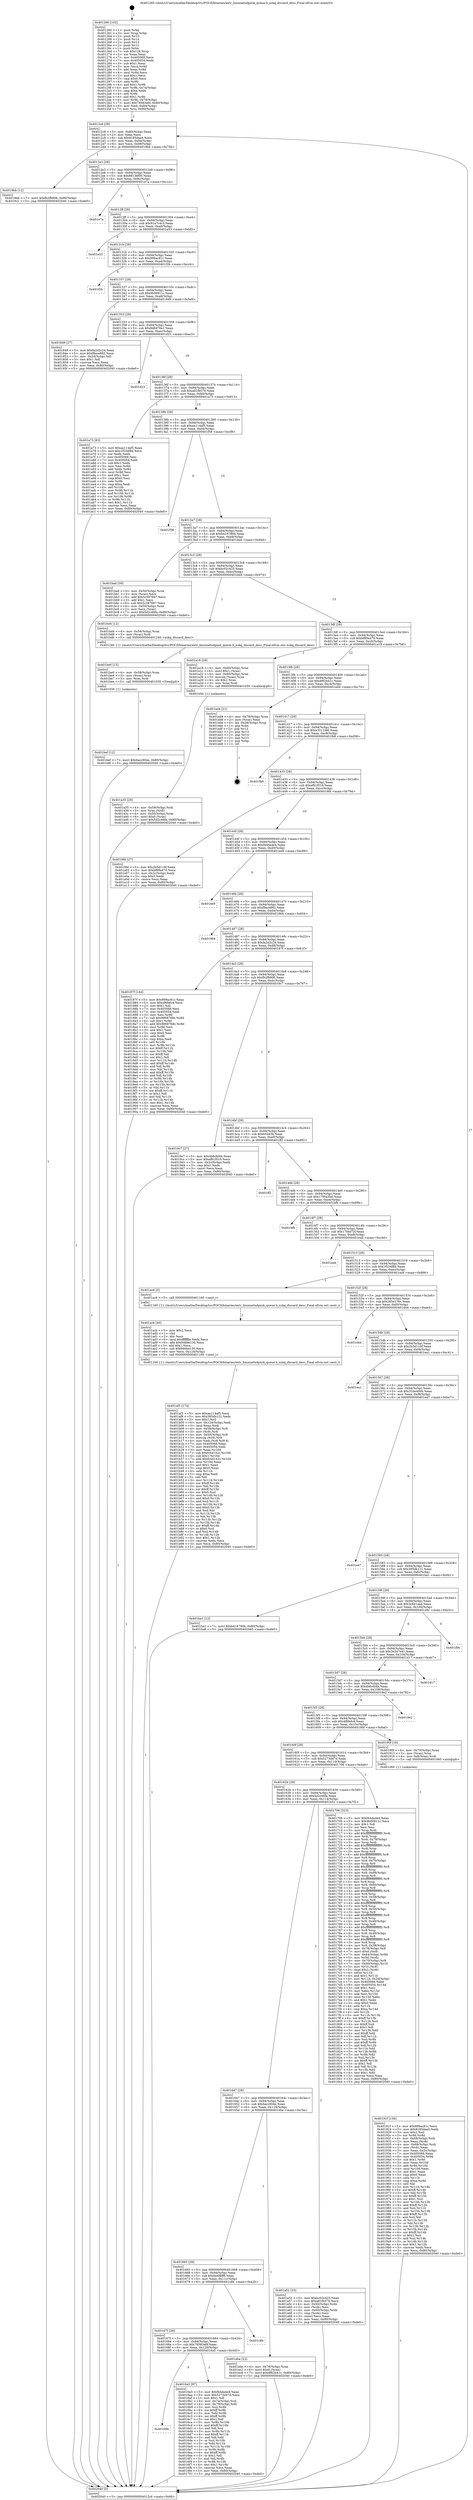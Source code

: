 digraph "0x401260" {
  label = "0x401260 (/mnt/c/Users/mathe/Desktop/tcc/POCII/binaries/extr_linuxnetxdpxsk_queue.h_xskq_discard_desc_Final-ollvm.out::main(0))"
  labelloc = "t"
  node[shape=record]

  Entry [label="",width=0.3,height=0.3,shape=circle,fillcolor=black,style=filled]
  "0x4012c6" [label="{
     0x4012c6 [29]\l
     | [instrs]\l
     &nbsp;&nbsp;0x4012c6 \<+3\>: mov -0x80(%rbp),%eax\l
     &nbsp;&nbsp;0x4012c9 \<+2\>: mov %eax,%ecx\l
     &nbsp;&nbsp;0x4012cb \<+6\>: sub $0x8185daa4,%ecx\l
     &nbsp;&nbsp;0x4012d1 \<+6\>: mov %eax,-0x94(%rbp)\l
     &nbsp;&nbsp;0x4012d7 \<+6\>: mov %ecx,-0x98(%rbp)\l
     &nbsp;&nbsp;0x4012dd \<+6\>: je 00000000004019bb \<main+0x75b\>\l
  }"]
  "0x4019bb" [label="{
     0x4019bb [12]\l
     | [instrs]\l
     &nbsp;&nbsp;0x4019bb \<+7\>: movl $0xfb2fb906,-0x80(%rbp)\l
     &nbsp;&nbsp;0x4019c2 \<+5\>: jmp 0000000000402040 \<main+0xde0\>\l
  }"]
  "0x4012e3" [label="{
     0x4012e3 [28]\l
     | [instrs]\l
     &nbsp;&nbsp;0x4012e3 \<+5\>: jmp 00000000004012e8 \<main+0x88\>\l
     &nbsp;&nbsp;0x4012e8 \<+6\>: mov -0x94(%rbp),%eax\l
     &nbsp;&nbsp;0x4012ee \<+5\>: sub $0x88136f00,%eax\l
     &nbsp;&nbsp;0x4012f3 \<+6\>: mov %eax,-0x9c(%rbp)\l
     &nbsp;&nbsp;0x4012f9 \<+6\>: je 0000000000401e7a \<main+0xc1a\>\l
  }"]
  Exit [label="",width=0.3,height=0.3,shape=circle,fillcolor=black,style=filled,peripheries=2]
  "0x401e7a" [label="{
     0x401e7a\l
  }", style=dashed]
  "0x4012ff" [label="{
     0x4012ff [28]\l
     | [instrs]\l
     &nbsp;&nbsp;0x4012ff \<+5\>: jmp 0000000000401304 \<main+0xa4\>\l
     &nbsp;&nbsp;0x401304 \<+6\>: mov -0x94(%rbp),%eax\l
     &nbsp;&nbsp;0x40130a \<+5\>: sub $0x91a7c4c3,%eax\l
     &nbsp;&nbsp;0x40130f \<+6\>: mov %eax,-0xa0(%rbp)\l
     &nbsp;&nbsp;0x401315 \<+6\>: je 0000000000401e53 \<main+0xbf3\>\l
  }"]
  "0x401bef" [label="{
     0x401bef [12]\l
     | [instrs]\l
     &nbsp;&nbsp;0x401bef \<+7\>: movl $0x6acc904e,-0x80(%rbp)\l
     &nbsp;&nbsp;0x401bf6 \<+5\>: jmp 0000000000402040 \<main+0xde0\>\l
  }"]
  "0x401e53" [label="{
     0x401e53\l
  }", style=dashed]
  "0x40131b" [label="{
     0x40131b [28]\l
     | [instrs]\l
     &nbsp;&nbsp;0x40131b \<+5\>: jmp 0000000000401320 \<main+0xc0\>\l
     &nbsp;&nbsp;0x401320 \<+6\>: mov -0x94(%rbp),%eax\l
     &nbsp;&nbsp;0x401326 \<+5\>: sub $0x999ac81c,%eax\l
     &nbsp;&nbsp;0x40132b \<+6\>: mov %eax,-0xa4(%rbp)\l
     &nbsp;&nbsp;0x401331 \<+6\>: je 0000000000401f2b \<main+0xccb\>\l
  }"]
  "0x401be0" [label="{
     0x401be0 [15]\l
     | [instrs]\l
     &nbsp;&nbsp;0x401be0 \<+4\>: mov -0x58(%rbp),%rax\l
     &nbsp;&nbsp;0x401be4 \<+3\>: mov (%rax),%rax\l
     &nbsp;&nbsp;0x401be7 \<+3\>: mov %rax,%rdi\l
     &nbsp;&nbsp;0x401bea \<+5\>: call 0000000000401030 \<free@plt\>\l
     | [calls]\l
     &nbsp;&nbsp;0x401030 \{1\} (unknown)\l
  }"]
  "0x401f2b" [label="{
     0x401f2b\l
  }", style=dashed]
  "0x401337" [label="{
     0x401337 [28]\l
     | [instrs]\l
     &nbsp;&nbsp;0x401337 \<+5\>: jmp 000000000040133c \<main+0xdc\>\l
     &nbsp;&nbsp;0x40133c \<+6\>: mov -0x94(%rbp),%eax\l
     &nbsp;&nbsp;0x401342 \<+5\>: sub $0x9b00911c,%eax\l
     &nbsp;&nbsp;0x401347 \<+6\>: mov %eax,-0xa8(%rbp)\l
     &nbsp;&nbsp;0x40134d \<+6\>: je 0000000000401849 \<main+0x5e9\>\l
  }"]
  "0x401af3" [label="{
     0x401af3 [174]\l
     | [instrs]\l
     &nbsp;&nbsp;0x401af3 \<+5\>: mov $0xaa114af5,%ecx\l
     &nbsp;&nbsp;0x401af8 \<+5\>: mov $0x385db121,%edx\l
     &nbsp;&nbsp;0x401afd \<+3\>: mov $0x1,%sil\l
     &nbsp;&nbsp;0x401b00 \<+6\>: mov -0x124(%rbp),%edi\l
     &nbsp;&nbsp;0x401b06 \<+3\>: imul %eax,%edi\l
     &nbsp;&nbsp;0x401b09 \<+4\>: mov -0x58(%rbp),%r8\l
     &nbsp;&nbsp;0x401b0d \<+3\>: mov (%r8),%r8\l
     &nbsp;&nbsp;0x401b10 \<+4\>: mov -0x50(%rbp),%r9\l
     &nbsp;&nbsp;0x401b14 \<+3\>: movslq (%r9),%r9\l
     &nbsp;&nbsp;0x401b17 \<+4\>: mov %edi,(%r8,%r9,4)\l
     &nbsp;&nbsp;0x401b1b \<+7\>: mov 0x405068,%eax\l
     &nbsp;&nbsp;0x401b22 \<+7\>: mov 0x405054,%edi\l
     &nbsp;&nbsp;0x401b29 \<+3\>: mov %eax,%r10d\l
     &nbsp;&nbsp;0x401b2c \<+7\>: sub $0xfc44142c,%r10d\l
     &nbsp;&nbsp;0x401b33 \<+4\>: sub $0x1,%r10d\l
     &nbsp;&nbsp;0x401b37 \<+7\>: add $0xfc44142c,%r10d\l
     &nbsp;&nbsp;0x401b3e \<+4\>: imul %r10d,%eax\l
     &nbsp;&nbsp;0x401b42 \<+3\>: and $0x1,%eax\l
     &nbsp;&nbsp;0x401b45 \<+3\>: cmp $0x0,%eax\l
     &nbsp;&nbsp;0x401b48 \<+4\>: sete %r11b\l
     &nbsp;&nbsp;0x401b4c \<+3\>: cmp $0xa,%edi\l
     &nbsp;&nbsp;0x401b4f \<+3\>: setl %bl\l
     &nbsp;&nbsp;0x401b52 \<+3\>: mov %r11b,%r14b\l
     &nbsp;&nbsp;0x401b55 \<+4\>: xor $0xff,%r14b\l
     &nbsp;&nbsp;0x401b59 \<+3\>: mov %bl,%r15b\l
     &nbsp;&nbsp;0x401b5c \<+4\>: xor $0xff,%r15b\l
     &nbsp;&nbsp;0x401b60 \<+4\>: xor $0x0,%sil\l
     &nbsp;&nbsp;0x401b64 \<+3\>: mov %r14b,%r12b\l
     &nbsp;&nbsp;0x401b67 \<+4\>: and $0x0,%r12b\l
     &nbsp;&nbsp;0x401b6b \<+3\>: and %sil,%r11b\l
     &nbsp;&nbsp;0x401b6e \<+3\>: mov %r15b,%r13b\l
     &nbsp;&nbsp;0x401b71 \<+4\>: and $0x0,%r13b\l
     &nbsp;&nbsp;0x401b75 \<+3\>: and %sil,%bl\l
     &nbsp;&nbsp;0x401b78 \<+3\>: or %r11b,%r12b\l
     &nbsp;&nbsp;0x401b7b \<+3\>: or %bl,%r13b\l
     &nbsp;&nbsp;0x401b7e \<+3\>: xor %r13b,%r12b\l
     &nbsp;&nbsp;0x401b81 \<+3\>: or %r15b,%r14b\l
     &nbsp;&nbsp;0x401b84 \<+4\>: xor $0xff,%r14b\l
     &nbsp;&nbsp;0x401b88 \<+4\>: or $0x0,%sil\l
     &nbsp;&nbsp;0x401b8c \<+3\>: and %sil,%r14b\l
     &nbsp;&nbsp;0x401b8f \<+3\>: or %r14b,%r12b\l
     &nbsp;&nbsp;0x401b92 \<+4\>: test $0x1,%r12b\l
     &nbsp;&nbsp;0x401b96 \<+3\>: cmovne %edx,%ecx\l
     &nbsp;&nbsp;0x401b99 \<+3\>: mov %ecx,-0x80(%rbp)\l
     &nbsp;&nbsp;0x401b9c \<+5\>: jmp 0000000000402040 \<main+0xde0\>\l
  }"]
  "0x401849" [label="{
     0x401849 [27]\l
     | [instrs]\l
     &nbsp;&nbsp;0x401849 \<+5\>: mov $0xfa2d2c24,%eax\l
     &nbsp;&nbsp;0x40184e \<+5\>: mov $0xf8ace882,%ecx\l
     &nbsp;&nbsp;0x401853 \<+3\>: mov -0x2d(%rbp),%dl\l
     &nbsp;&nbsp;0x401856 \<+3\>: test $0x1,%dl\l
     &nbsp;&nbsp;0x401859 \<+3\>: cmovne %ecx,%eax\l
     &nbsp;&nbsp;0x40185c \<+3\>: mov %eax,-0x80(%rbp)\l
     &nbsp;&nbsp;0x40185f \<+5\>: jmp 0000000000402040 \<main+0xde0\>\l
  }"]
  "0x401353" [label="{
     0x401353 [28]\l
     | [instrs]\l
     &nbsp;&nbsp;0x401353 \<+5\>: jmp 0000000000401358 \<main+0xf8\>\l
     &nbsp;&nbsp;0x401358 \<+6\>: mov -0x94(%rbp),%eax\l
     &nbsp;&nbsp;0x40135e \<+5\>: sub $0x9d6d76e1,%eax\l
     &nbsp;&nbsp;0x401363 \<+6\>: mov %eax,-0xac(%rbp)\l
     &nbsp;&nbsp;0x401369 \<+6\>: je 0000000000401d23 \<main+0xac3\>\l
  }"]
  "0x401acb" [label="{
     0x401acb [40]\l
     | [instrs]\l
     &nbsp;&nbsp;0x401acb \<+5\>: mov $0x2,%ecx\l
     &nbsp;&nbsp;0x401ad0 \<+1\>: cltd\l
     &nbsp;&nbsp;0x401ad1 \<+2\>: idiv %ecx\l
     &nbsp;&nbsp;0x401ad3 \<+6\>: imul $0xfffffffe,%edx,%ecx\l
     &nbsp;&nbsp;0x401ad9 \<+6\>: add $0x946be130,%ecx\l
     &nbsp;&nbsp;0x401adf \<+3\>: add $0x1,%ecx\l
     &nbsp;&nbsp;0x401ae2 \<+6\>: sub $0x946be130,%ecx\l
     &nbsp;&nbsp;0x401ae8 \<+6\>: mov %ecx,-0x124(%rbp)\l
     &nbsp;&nbsp;0x401aee \<+5\>: call 0000000000401160 \<next_i\>\l
     | [calls]\l
     &nbsp;&nbsp;0x401160 \{1\} (/mnt/c/Users/mathe/Desktop/tcc/POCII/binaries/extr_linuxnetxdpxsk_queue.h_xskq_discard_desc_Final-ollvm.out::next_i)\l
  }"]
  "0x401d23" [label="{
     0x401d23\l
  }", style=dashed]
  "0x40136f" [label="{
     0x40136f [28]\l
     | [instrs]\l
     &nbsp;&nbsp;0x40136f \<+5\>: jmp 0000000000401374 \<main+0x114\>\l
     &nbsp;&nbsp;0x401374 \<+6\>: mov -0x94(%rbp),%eax\l
     &nbsp;&nbsp;0x40137a \<+5\>: sub $0xa81fb579,%eax\l
     &nbsp;&nbsp;0x40137f \<+6\>: mov %eax,-0xb0(%rbp)\l
     &nbsp;&nbsp;0x401385 \<+6\>: je 0000000000401a73 \<main+0x813\>\l
  }"]
  "0x401a35" [label="{
     0x401a35 [29]\l
     | [instrs]\l
     &nbsp;&nbsp;0x401a35 \<+4\>: mov -0x58(%rbp),%rdi\l
     &nbsp;&nbsp;0x401a39 \<+3\>: mov %rax,(%rdi)\l
     &nbsp;&nbsp;0x401a3c \<+4\>: mov -0x50(%rbp),%rax\l
     &nbsp;&nbsp;0x401a40 \<+6\>: movl $0x0,(%rax)\l
     &nbsp;&nbsp;0x401a46 \<+7\>: movl $0x5d2c46fa,-0x80(%rbp)\l
     &nbsp;&nbsp;0x401a4d \<+5\>: jmp 0000000000402040 \<main+0xde0\>\l
  }"]
  "0x401a73" [label="{
     0x401a73 [83]\l
     | [instrs]\l
     &nbsp;&nbsp;0x401a73 \<+5\>: mov $0xaa114af5,%eax\l
     &nbsp;&nbsp;0x401a78 \<+5\>: mov $0x1f534f8d,%ecx\l
     &nbsp;&nbsp;0x401a7d \<+2\>: xor %edx,%edx\l
     &nbsp;&nbsp;0x401a7f \<+7\>: mov 0x405068,%esi\l
     &nbsp;&nbsp;0x401a86 \<+7\>: mov 0x405054,%edi\l
     &nbsp;&nbsp;0x401a8d \<+3\>: sub $0x1,%edx\l
     &nbsp;&nbsp;0x401a90 \<+3\>: mov %esi,%r8d\l
     &nbsp;&nbsp;0x401a93 \<+3\>: add %edx,%r8d\l
     &nbsp;&nbsp;0x401a96 \<+4\>: imul %r8d,%esi\l
     &nbsp;&nbsp;0x401a9a \<+3\>: and $0x1,%esi\l
     &nbsp;&nbsp;0x401a9d \<+3\>: cmp $0x0,%esi\l
     &nbsp;&nbsp;0x401aa0 \<+4\>: sete %r9b\l
     &nbsp;&nbsp;0x401aa4 \<+3\>: cmp $0xa,%edi\l
     &nbsp;&nbsp;0x401aa7 \<+4\>: setl %r10b\l
     &nbsp;&nbsp;0x401aab \<+3\>: mov %r9b,%r11b\l
     &nbsp;&nbsp;0x401aae \<+3\>: and %r10b,%r11b\l
     &nbsp;&nbsp;0x401ab1 \<+3\>: xor %r10b,%r9b\l
     &nbsp;&nbsp;0x401ab4 \<+3\>: or %r9b,%r11b\l
     &nbsp;&nbsp;0x401ab7 \<+4\>: test $0x1,%r11b\l
     &nbsp;&nbsp;0x401abb \<+3\>: cmovne %ecx,%eax\l
     &nbsp;&nbsp;0x401abe \<+3\>: mov %eax,-0x80(%rbp)\l
     &nbsp;&nbsp;0x401ac1 \<+5\>: jmp 0000000000402040 \<main+0xde0\>\l
  }"]
  "0x40138b" [label="{
     0x40138b [28]\l
     | [instrs]\l
     &nbsp;&nbsp;0x40138b \<+5\>: jmp 0000000000401390 \<main+0x130\>\l
     &nbsp;&nbsp;0x401390 \<+6\>: mov -0x94(%rbp),%eax\l
     &nbsp;&nbsp;0x401396 \<+5\>: sub $0xaa114af5,%eax\l
     &nbsp;&nbsp;0x40139b \<+6\>: mov %eax,-0xb4(%rbp)\l
     &nbsp;&nbsp;0x4013a1 \<+6\>: je 0000000000401f58 \<main+0xcf8\>\l
  }"]
  "0x40191f" [label="{
     0x40191f [156]\l
     | [instrs]\l
     &nbsp;&nbsp;0x40191f \<+5\>: mov $0x999ac81c,%ecx\l
     &nbsp;&nbsp;0x401924 \<+5\>: mov $0x8185daa4,%edx\l
     &nbsp;&nbsp;0x401929 \<+3\>: mov $0x1,%sil\l
     &nbsp;&nbsp;0x40192c \<+3\>: xor %r8d,%r8d\l
     &nbsp;&nbsp;0x40192f \<+4\>: mov -0x68(%rbp),%rdi\l
     &nbsp;&nbsp;0x401933 \<+2\>: mov %eax,(%rdi)\l
     &nbsp;&nbsp;0x401935 \<+4\>: mov -0x68(%rbp),%rdi\l
     &nbsp;&nbsp;0x401939 \<+2\>: mov (%rdi),%eax\l
     &nbsp;&nbsp;0x40193b \<+3\>: mov %eax,-0x2c(%rbp)\l
     &nbsp;&nbsp;0x40193e \<+7\>: mov 0x405068,%eax\l
     &nbsp;&nbsp;0x401945 \<+8\>: mov 0x405054,%r9d\l
     &nbsp;&nbsp;0x40194d \<+4\>: sub $0x1,%r8d\l
     &nbsp;&nbsp;0x401951 \<+3\>: mov %eax,%r10d\l
     &nbsp;&nbsp;0x401954 \<+3\>: add %r8d,%r10d\l
     &nbsp;&nbsp;0x401957 \<+4\>: imul %r10d,%eax\l
     &nbsp;&nbsp;0x40195b \<+3\>: and $0x1,%eax\l
     &nbsp;&nbsp;0x40195e \<+3\>: cmp $0x0,%eax\l
     &nbsp;&nbsp;0x401961 \<+4\>: sete %r11b\l
     &nbsp;&nbsp;0x401965 \<+4\>: cmp $0xa,%r9d\l
     &nbsp;&nbsp;0x401969 \<+3\>: setl %bl\l
     &nbsp;&nbsp;0x40196c \<+3\>: mov %r11b,%r14b\l
     &nbsp;&nbsp;0x40196f \<+4\>: xor $0xff,%r14b\l
     &nbsp;&nbsp;0x401973 \<+3\>: mov %bl,%r15b\l
     &nbsp;&nbsp;0x401976 \<+4\>: xor $0xff,%r15b\l
     &nbsp;&nbsp;0x40197a \<+4\>: xor $0x1,%sil\l
     &nbsp;&nbsp;0x40197e \<+3\>: mov %r14b,%r12b\l
     &nbsp;&nbsp;0x401981 \<+4\>: and $0xff,%r12b\l
     &nbsp;&nbsp;0x401985 \<+3\>: and %sil,%r11b\l
     &nbsp;&nbsp;0x401988 \<+3\>: mov %r15b,%r13b\l
     &nbsp;&nbsp;0x40198b \<+4\>: and $0xff,%r13b\l
     &nbsp;&nbsp;0x40198f \<+3\>: and %sil,%bl\l
     &nbsp;&nbsp;0x401992 \<+3\>: or %r11b,%r12b\l
     &nbsp;&nbsp;0x401995 \<+3\>: or %bl,%r13b\l
     &nbsp;&nbsp;0x401998 \<+3\>: xor %r13b,%r12b\l
     &nbsp;&nbsp;0x40199b \<+3\>: or %r15b,%r14b\l
     &nbsp;&nbsp;0x40199e \<+4\>: xor $0xff,%r14b\l
     &nbsp;&nbsp;0x4019a2 \<+4\>: or $0x1,%sil\l
     &nbsp;&nbsp;0x4019a6 \<+3\>: and %sil,%r14b\l
     &nbsp;&nbsp;0x4019a9 \<+3\>: or %r14b,%r12b\l
     &nbsp;&nbsp;0x4019ac \<+4\>: test $0x1,%r12b\l
     &nbsp;&nbsp;0x4019b0 \<+3\>: cmovne %edx,%ecx\l
     &nbsp;&nbsp;0x4019b3 \<+3\>: mov %ecx,-0x80(%rbp)\l
     &nbsp;&nbsp;0x4019b6 \<+5\>: jmp 0000000000402040 \<main+0xde0\>\l
  }"]
  "0x401f58" [label="{
     0x401f58\l
  }", style=dashed]
  "0x4013a7" [label="{
     0x4013a7 [28]\l
     | [instrs]\l
     &nbsp;&nbsp;0x4013a7 \<+5\>: jmp 00000000004013ac \<main+0x14c\>\l
     &nbsp;&nbsp;0x4013ac \<+6\>: mov -0x94(%rbp),%eax\l
     &nbsp;&nbsp;0x4013b2 \<+5\>: sub $0xb416780b,%eax\l
     &nbsp;&nbsp;0x4013b7 \<+6\>: mov %eax,-0xb8(%rbp)\l
     &nbsp;&nbsp;0x4013bd \<+6\>: je 0000000000401bad \<main+0x94d\>\l
  }"]
  "0x401260" [label="{
     0x401260 [102]\l
     | [instrs]\l
     &nbsp;&nbsp;0x401260 \<+1\>: push %rbp\l
     &nbsp;&nbsp;0x401261 \<+3\>: mov %rsp,%rbp\l
     &nbsp;&nbsp;0x401264 \<+2\>: push %r15\l
     &nbsp;&nbsp;0x401266 \<+2\>: push %r14\l
     &nbsp;&nbsp;0x401268 \<+2\>: push %r13\l
     &nbsp;&nbsp;0x40126a \<+2\>: push %r12\l
     &nbsp;&nbsp;0x40126c \<+1\>: push %rbx\l
     &nbsp;&nbsp;0x40126d \<+7\>: sub $0x128,%rsp\l
     &nbsp;&nbsp;0x401274 \<+2\>: xor %eax,%eax\l
     &nbsp;&nbsp;0x401276 \<+7\>: mov 0x405068,%ecx\l
     &nbsp;&nbsp;0x40127d \<+7\>: mov 0x405054,%edx\l
     &nbsp;&nbsp;0x401284 \<+3\>: sub $0x1,%eax\l
     &nbsp;&nbsp;0x401287 \<+3\>: mov %ecx,%r8d\l
     &nbsp;&nbsp;0x40128a \<+3\>: add %eax,%r8d\l
     &nbsp;&nbsp;0x40128d \<+4\>: imul %r8d,%ecx\l
     &nbsp;&nbsp;0x401291 \<+3\>: and $0x1,%ecx\l
     &nbsp;&nbsp;0x401294 \<+3\>: cmp $0x0,%ecx\l
     &nbsp;&nbsp;0x401297 \<+4\>: sete %r9b\l
     &nbsp;&nbsp;0x40129b \<+4\>: and $0x1,%r9b\l
     &nbsp;&nbsp;0x40129f \<+4\>: mov %r9b,-0x7a(%rbp)\l
     &nbsp;&nbsp;0x4012a3 \<+3\>: cmp $0xa,%edx\l
     &nbsp;&nbsp;0x4012a6 \<+4\>: setl %r9b\l
     &nbsp;&nbsp;0x4012aa \<+4\>: and $0x1,%r9b\l
     &nbsp;&nbsp;0x4012ae \<+4\>: mov %r9b,-0x79(%rbp)\l
     &nbsp;&nbsp;0x4012b2 \<+7\>: movl $0x78583a6f,-0x80(%rbp)\l
     &nbsp;&nbsp;0x4012b9 \<+6\>: mov %edi,-0x84(%rbp)\l
     &nbsp;&nbsp;0x4012bf \<+7\>: mov %rsi,-0x90(%rbp)\l
  }"]
  "0x401bad" [label="{
     0x401bad [39]\l
     | [instrs]\l
     &nbsp;&nbsp;0x401bad \<+4\>: mov -0x50(%rbp),%rax\l
     &nbsp;&nbsp;0x401bb1 \<+2\>: mov (%rax),%ecx\l
     &nbsp;&nbsp;0x401bb3 \<+6\>: add $0x5c387667,%ecx\l
     &nbsp;&nbsp;0x401bb9 \<+3\>: add $0x1,%ecx\l
     &nbsp;&nbsp;0x401bbc \<+6\>: sub $0x5c387667,%ecx\l
     &nbsp;&nbsp;0x401bc2 \<+4\>: mov -0x50(%rbp),%rax\l
     &nbsp;&nbsp;0x401bc6 \<+2\>: mov %ecx,(%rax)\l
     &nbsp;&nbsp;0x401bc8 \<+7\>: movl $0x5d2c46fa,-0x80(%rbp)\l
     &nbsp;&nbsp;0x401bcf \<+5\>: jmp 0000000000402040 \<main+0xde0\>\l
  }"]
  "0x4013c3" [label="{
     0x4013c3 [28]\l
     | [instrs]\l
     &nbsp;&nbsp;0x4013c3 \<+5\>: jmp 00000000004013c8 \<main+0x168\>\l
     &nbsp;&nbsp;0x4013c8 \<+6\>: mov -0x94(%rbp),%eax\l
     &nbsp;&nbsp;0x4013ce \<+5\>: sub $0xbc02c425,%eax\l
     &nbsp;&nbsp;0x4013d3 \<+6\>: mov %eax,-0xbc(%rbp)\l
     &nbsp;&nbsp;0x4013d9 \<+6\>: je 0000000000401bd4 \<main+0x974\>\l
  }"]
  "0x402040" [label="{
     0x402040 [5]\l
     | [instrs]\l
     &nbsp;&nbsp;0x402040 \<+5\>: jmp 00000000004012c6 \<main+0x66\>\l
  }"]
  "0x401bd4" [label="{
     0x401bd4 [12]\l
     | [instrs]\l
     &nbsp;&nbsp;0x401bd4 \<+4\>: mov -0x58(%rbp),%rax\l
     &nbsp;&nbsp;0x401bd8 \<+3\>: mov (%rax),%rdi\l
     &nbsp;&nbsp;0x401bdb \<+5\>: call 0000000000401240 \<xskq_discard_desc\>\l
     | [calls]\l
     &nbsp;&nbsp;0x401240 \{1\} (/mnt/c/Users/mathe/Desktop/tcc/POCII/binaries/extr_linuxnetxdpxsk_queue.h_xskq_discard_desc_Final-ollvm.out::xskq_discard_desc)\l
  }"]
  "0x4013df" [label="{
     0x4013df [28]\l
     | [instrs]\l
     &nbsp;&nbsp;0x4013df \<+5\>: jmp 00000000004013e4 \<main+0x184\>\l
     &nbsp;&nbsp;0x4013e4 \<+6\>: mov -0x94(%rbp),%eax\l
     &nbsp;&nbsp;0x4013ea \<+5\>: sub $0xbf89a470,%eax\l
     &nbsp;&nbsp;0x4013ef \<+6\>: mov %eax,-0xc0(%rbp)\l
     &nbsp;&nbsp;0x4013f5 \<+6\>: je 0000000000401a18 \<main+0x7b8\>\l
  }"]
  "0x40169b" [label="{
     0x40169b\l
  }", style=dashed]
  "0x401a18" [label="{
     0x401a18 [29]\l
     | [instrs]\l
     &nbsp;&nbsp;0x401a18 \<+4\>: mov -0x60(%rbp),%rax\l
     &nbsp;&nbsp;0x401a1c \<+6\>: movl $0x1,(%rax)\l
     &nbsp;&nbsp;0x401a22 \<+4\>: mov -0x60(%rbp),%rax\l
     &nbsp;&nbsp;0x401a26 \<+3\>: movslq (%rax),%rax\l
     &nbsp;&nbsp;0x401a29 \<+4\>: shl $0x2,%rax\l
     &nbsp;&nbsp;0x401a2d \<+3\>: mov %rax,%rdi\l
     &nbsp;&nbsp;0x401a30 \<+5\>: call 0000000000401050 \<malloc@plt\>\l
     | [calls]\l
     &nbsp;&nbsp;0x401050 \{1\} (unknown)\l
  }"]
  "0x4013fb" [label="{
     0x4013fb [28]\l
     | [instrs]\l
     &nbsp;&nbsp;0x4013fb \<+5\>: jmp 0000000000401400 \<main+0x1a0\>\l
     &nbsp;&nbsp;0x401400 \<+6\>: mov -0x94(%rbp),%eax\l
     &nbsp;&nbsp;0x401406 \<+5\>: sub $0xdf62b41c,%eax\l
     &nbsp;&nbsp;0x40140b \<+6\>: mov %eax,-0xc4(%rbp)\l
     &nbsp;&nbsp;0x401411 \<+6\>: je 0000000000401ed4 \<main+0xc74\>\l
  }"]
  "0x4016a5" [label="{
     0x4016a5 [97]\l
     | [instrs]\l
     &nbsp;&nbsp;0x4016a5 \<+5\>: mov $0xf44da4e4,%eax\l
     &nbsp;&nbsp;0x4016aa \<+5\>: mov $0x5273d47d,%ecx\l
     &nbsp;&nbsp;0x4016af \<+2\>: mov $0x1,%dl\l
     &nbsp;&nbsp;0x4016b1 \<+4\>: mov -0x7a(%rbp),%sil\l
     &nbsp;&nbsp;0x4016b5 \<+4\>: mov -0x79(%rbp),%dil\l
     &nbsp;&nbsp;0x4016b9 \<+3\>: mov %sil,%r8b\l
     &nbsp;&nbsp;0x4016bc \<+4\>: xor $0xff,%r8b\l
     &nbsp;&nbsp;0x4016c0 \<+3\>: mov %dil,%r9b\l
     &nbsp;&nbsp;0x4016c3 \<+4\>: xor $0xff,%r9b\l
     &nbsp;&nbsp;0x4016c7 \<+3\>: xor $0x1,%dl\l
     &nbsp;&nbsp;0x4016ca \<+3\>: mov %r8b,%r10b\l
     &nbsp;&nbsp;0x4016cd \<+4\>: and $0xff,%r10b\l
     &nbsp;&nbsp;0x4016d1 \<+3\>: and %dl,%sil\l
     &nbsp;&nbsp;0x4016d4 \<+3\>: mov %r9b,%r11b\l
     &nbsp;&nbsp;0x4016d7 \<+4\>: and $0xff,%r11b\l
     &nbsp;&nbsp;0x4016db \<+3\>: and %dl,%dil\l
     &nbsp;&nbsp;0x4016de \<+3\>: or %sil,%r10b\l
     &nbsp;&nbsp;0x4016e1 \<+3\>: or %dil,%r11b\l
     &nbsp;&nbsp;0x4016e4 \<+3\>: xor %r11b,%r10b\l
     &nbsp;&nbsp;0x4016e7 \<+3\>: or %r9b,%r8b\l
     &nbsp;&nbsp;0x4016ea \<+4\>: xor $0xff,%r8b\l
     &nbsp;&nbsp;0x4016ee \<+3\>: or $0x1,%dl\l
     &nbsp;&nbsp;0x4016f1 \<+3\>: and %dl,%r8b\l
     &nbsp;&nbsp;0x4016f4 \<+3\>: or %r8b,%r10b\l
     &nbsp;&nbsp;0x4016f7 \<+4\>: test $0x1,%r10b\l
     &nbsp;&nbsp;0x4016fb \<+3\>: cmovne %ecx,%eax\l
     &nbsp;&nbsp;0x4016fe \<+3\>: mov %eax,-0x80(%rbp)\l
     &nbsp;&nbsp;0x401701 \<+5\>: jmp 0000000000402040 \<main+0xde0\>\l
  }"]
  "0x401ed4" [label="{
     0x401ed4 [21]\l
     | [instrs]\l
     &nbsp;&nbsp;0x401ed4 \<+4\>: mov -0x78(%rbp),%rax\l
     &nbsp;&nbsp;0x401ed8 \<+2\>: mov (%rax),%eax\l
     &nbsp;&nbsp;0x401eda \<+4\>: lea -0x28(%rbp),%rsp\l
     &nbsp;&nbsp;0x401ede \<+1\>: pop %rbx\l
     &nbsp;&nbsp;0x401edf \<+2\>: pop %r12\l
     &nbsp;&nbsp;0x401ee1 \<+2\>: pop %r13\l
     &nbsp;&nbsp;0x401ee3 \<+2\>: pop %r14\l
     &nbsp;&nbsp;0x401ee5 \<+2\>: pop %r15\l
     &nbsp;&nbsp;0x401ee7 \<+1\>: pop %rbp\l
     &nbsp;&nbsp;0x401ee8 \<+1\>: ret\l
  }"]
  "0x401417" [label="{
     0x401417 [28]\l
     | [instrs]\l
     &nbsp;&nbsp;0x401417 \<+5\>: jmp 000000000040141c \<main+0x1bc\>\l
     &nbsp;&nbsp;0x40141c \<+6\>: mov -0x94(%rbp),%eax\l
     &nbsp;&nbsp;0x401422 \<+5\>: sub $0xe3511fd6,%eax\l
     &nbsp;&nbsp;0x401427 \<+6\>: mov %eax,-0xc8(%rbp)\l
     &nbsp;&nbsp;0x40142d \<+6\>: je 0000000000401fb8 \<main+0xd58\>\l
  }"]
  "0x40167f" [label="{
     0x40167f [28]\l
     | [instrs]\l
     &nbsp;&nbsp;0x40167f \<+5\>: jmp 0000000000401684 \<main+0x424\>\l
     &nbsp;&nbsp;0x401684 \<+6\>: mov -0x94(%rbp),%eax\l
     &nbsp;&nbsp;0x40168a \<+5\>: sub $0x78583a6f,%eax\l
     &nbsp;&nbsp;0x40168f \<+6\>: mov %eax,-0x120(%rbp)\l
     &nbsp;&nbsp;0x401695 \<+6\>: je 00000000004016a5 \<main+0x445\>\l
  }"]
  "0x401fb8" [label="{
     0x401fb8\l
  }", style=dashed]
  "0x401433" [label="{
     0x401433 [28]\l
     | [instrs]\l
     &nbsp;&nbsp;0x401433 \<+5\>: jmp 0000000000401438 \<main+0x1d8\>\l
     &nbsp;&nbsp;0x401438 \<+6\>: mov -0x94(%rbp),%eax\l
     &nbsp;&nbsp;0x40143e \<+5\>: sub $0xef61f016,%eax\l
     &nbsp;&nbsp;0x401443 \<+6\>: mov %eax,-0xcc(%rbp)\l
     &nbsp;&nbsp;0x401449 \<+6\>: je 00000000004019fd \<main+0x79d\>\l
  }"]
  "0x401c8b" [label="{
     0x401c8b\l
  }", style=dashed]
  "0x4019fd" [label="{
     0x4019fd [27]\l
     | [instrs]\l
     &nbsp;&nbsp;0x4019fd \<+5\>: mov $0x2b5d116f,%eax\l
     &nbsp;&nbsp;0x401a02 \<+5\>: mov $0xbf89a470,%ecx\l
     &nbsp;&nbsp;0x401a07 \<+3\>: mov -0x2c(%rbp),%edx\l
     &nbsp;&nbsp;0x401a0a \<+3\>: cmp $0x0,%edx\l
     &nbsp;&nbsp;0x401a0d \<+3\>: cmove %ecx,%eax\l
     &nbsp;&nbsp;0x401a10 \<+3\>: mov %eax,-0x80(%rbp)\l
     &nbsp;&nbsp;0x401a13 \<+5\>: jmp 0000000000402040 \<main+0xde0\>\l
  }"]
  "0x40144f" [label="{
     0x40144f [28]\l
     | [instrs]\l
     &nbsp;&nbsp;0x40144f \<+5\>: jmp 0000000000401454 \<main+0x1f4\>\l
     &nbsp;&nbsp;0x401454 \<+6\>: mov -0x94(%rbp),%eax\l
     &nbsp;&nbsp;0x40145a \<+5\>: sub $0xf44da4e4,%eax\l
     &nbsp;&nbsp;0x40145f \<+6\>: mov %eax,-0xd0(%rbp)\l
     &nbsp;&nbsp;0x401465 \<+6\>: je 0000000000401ee9 \<main+0xc89\>\l
  }"]
  "0x401663" [label="{
     0x401663 [28]\l
     | [instrs]\l
     &nbsp;&nbsp;0x401663 \<+5\>: jmp 0000000000401668 \<main+0x408\>\l
     &nbsp;&nbsp;0x401668 \<+6\>: mov -0x94(%rbp),%eax\l
     &nbsp;&nbsp;0x40166e \<+5\>: sub $0x6e4f8ff8,%eax\l
     &nbsp;&nbsp;0x401673 \<+6\>: mov %eax,-0x11c(%rbp)\l
     &nbsp;&nbsp;0x401679 \<+6\>: je 0000000000401c8b \<main+0xa2b\>\l
  }"]
  "0x401ee9" [label="{
     0x401ee9\l
  }", style=dashed]
  "0x40146b" [label="{
     0x40146b [28]\l
     | [instrs]\l
     &nbsp;&nbsp;0x40146b \<+5\>: jmp 0000000000401470 \<main+0x210\>\l
     &nbsp;&nbsp;0x401470 \<+6\>: mov -0x94(%rbp),%eax\l
     &nbsp;&nbsp;0x401476 \<+5\>: sub $0xf8ace882,%eax\l
     &nbsp;&nbsp;0x40147b \<+6\>: mov %eax,-0xd4(%rbp)\l
     &nbsp;&nbsp;0x401481 \<+6\>: je 0000000000401864 \<main+0x604\>\l
  }"]
  "0x401ebe" [label="{
     0x401ebe [22]\l
     | [instrs]\l
     &nbsp;&nbsp;0x401ebe \<+4\>: mov -0x78(%rbp),%rax\l
     &nbsp;&nbsp;0x401ec2 \<+6\>: movl $0x0,(%rax)\l
     &nbsp;&nbsp;0x401ec8 \<+7\>: movl $0xdf62b41c,-0x80(%rbp)\l
     &nbsp;&nbsp;0x401ecf \<+5\>: jmp 0000000000402040 \<main+0xde0\>\l
  }"]
  "0x401864" [label="{
     0x401864\l
  }", style=dashed]
  "0x401487" [label="{
     0x401487 [28]\l
     | [instrs]\l
     &nbsp;&nbsp;0x401487 \<+5\>: jmp 000000000040148c \<main+0x22c\>\l
     &nbsp;&nbsp;0x40148c \<+6\>: mov -0x94(%rbp),%eax\l
     &nbsp;&nbsp;0x401492 \<+5\>: sub $0xfa2d2c24,%eax\l
     &nbsp;&nbsp;0x401497 \<+6\>: mov %eax,-0xd8(%rbp)\l
     &nbsp;&nbsp;0x40149d \<+6\>: je 000000000040187f \<main+0x61f\>\l
  }"]
  "0x401647" [label="{
     0x401647 [28]\l
     | [instrs]\l
     &nbsp;&nbsp;0x401647 \<+5\>: jmp 000000000040164c \<main+0x3ec\>\l
     &nbsp;&nbsp;0x40164c \<+6\>: mov -0x94(%rbp),%eax\l
     &nbsp;&nbsp;0x401652 \<+5\>: sub $0x6acc904e,%eax\l
     &nbsp;&nbsp;0x401657 \<+6\>: mov %eax,-0x118(%rbp)\l
     &nbsp;&nbsp;0x40165d \<+6\>: je 0000000000401ebe \<main+0xc5e\>\l
  }"]
  "0x40187f" [label="{
     0x40187f [144]\l
     | [instrs]\l
     &nbsp;&nbsp;0x40187f \<+5\>: mov $0x999ac81c,%eax\l
     &nbsp;&nbsp;0x401884 \<+5\>: mov $0x4f6fefc4,%ecx\l
     &nbsp;&nbsp;0x401889 \<+2\>: mov $0x1,%dl\l
     &nbsp;&nbsp;0x40188b \<+7\>: mov 0x405068,%esi\l
     &nbsp;&nbsp;0x401892 \<+7\>: mov 0x405054,%edi\l
     &nbsp;&nbsp;0x401899 \<+3\>: mov %esi,%r8d\l
     &nbsp;&nbsp;0x40189c \<+7\>: sub $0x9968768c,%r8d\l
     &nbsp;&nbsp;0x4018a3 \<+4\>: sub $0x1,%r8d\l
     &nbsp;&nbsp;0x4018a7 \<+7\>: add $0x9968768c,%r8d\l
     &nbsp;&nbsp;0x4018ae \<+4\>: imul %r8d,%esi\l
     &nbsp;&nbsp;0x4018b2 \<+3\>: and $0x1,%esi\l
     &nbsp;&nbsp;0x4018b5 \<+3\>: cmp $0x0,%esi\l
     &nbsp;&nbsp;0x4018b8 \<+4\>: sete %r9b\l
     &nbsp;&nbsp;0x4018bc \<+3\>: cmp $0xa,%edi\l
     &nbsp;&nbsp;0x4018bf \<+4\>: setl %r10b\l
     &nbsp;&nbsp;0x4018c3 \<+3\>: mov %r9b,%r11b\l
     &nbsp;&nbsp;0x4018c6 \<+4\>: xor $0xff,%r11b\l
     &nbsp;&nbsp;0x4018ca \<+3\>: mov %r10b,%bl\l
     &nbsp;&nbsp;0x4018cd \<+3\>: xor $0xff,%bl\l
     &nbsp;&nbsp;0x4018d0 \<+3\>: xor $0x1,%dl\l
     &nbsp;&nbsp;0x4018d3 \<+3\>: mov %r11b,%r14b\l
     &nbsp;&nbsp;0x4018d6 \<+4\>: and $0xff,%r14b\l
     &nbsp;&nbsp;0x4018da \<+3\>: and %dl,%r9b\l
     &nbsp;&nbsp;0x4018dd \<+3\>: mov %bl,%r15b\l
     &nbsp;&nbsp;0x4018e0 \<+4\>: and $0xff,%r15b\l
     &nbsp;&nbsp;0x4018e4 \<+3\>: and %dl,%r10b\l
     &nbsp;&nbsp;0x4018e7 \<+3\>: or %r9b,%r14b\l
     &nbsp;&nbsp;0x4018ea \<+3\>: or %r10b,%r15b\l
     &nbsp;&nbsp;0x4018ed \<+3\>: xor %r15b,%r14b\l
     &nbsp;&nbsp;0x4018f0 \<+3\>: or %bl,%r11b\l
     &nbsp;&nbsp;0x4018f3 \<+4\>: xor $0xff,%r11b\l
     &nbsp;&nbsp;0x4018f7 \<+3\>: or $0x1,%dl\l
     &nbsp;&nbsp;0x4018fa \<+3\>: and %dl,%r11b\l
     &nbsp;&nbsp;0x4018fd \<+3\>: or %r11b,%r14b\l
     &nbsp;&nbsp;0x401900 \<+4\>: test $0x1,%r14b\l
     &nbsp;&nbsp;0x401904 \<+3\>: cmovne %ecx,%eax\l
     &nbsp;&nbsp;0x401907 \<+3\>: mov %eax,-0x80(%rbp)\l
     &nbsp;&nbsp;0x40190a \<+5\>: jmp 0000000000402040 \<main+0xde0\>\l
  }"]
  "0x4014a3" [label="{
     0x4014a3 [28]\l
     | [instrs]\l
     &nbsp;&nbsp;0x4014a3 \<+5\>: jmp 00000000004014a8 \<main+0x248\>\l
     &nbsp;&nbsp;0x4014a8 \<+6\>: mov -0x94(%rbp),%eax\l
     &nbsp;&nbsp;0x4014ae \<+5\>: sub $0xfb2fb906,%eax\l
     &nbsp;&nbsp;0x4014b3 \<+6\>: mov %eax,-0xdc(%rbp)\l
     &nbsp;&nbsp;0x4014b9 \<+6\>: je 00000000004019c7 \<main+0x767\>\l
  }"]
  "0x401a52" [label="{
     0x401a52 [33]\l
     | [instrs]\l
     &nbsp;&nbsp;0x401a52 \<+5\>: mov $0xbc02c425,%eax\l
     &nbsp;&nbsp;0x401a57 \<+5\>: mov $0xa81fb579,%ecx\l
     &nbsp;&nbsp;0x401a5c \<+4\>: mov -0x50(%rbp),%rdx\l
     &nbsp;&nbsp;0x401a60 \<+2\>: mov (%rdx),%esi\l
     &nbsp;&nbsp;0x401a62 \<+4\>: mov -0x60(%rbp),%rdx\l
     &nbsp;&nbsp;0x401a66 \<+2\>: cmp (%rdx),%esi\l
     &nbsp;&nbsp;0x401a68 \<+3\>: cmovl %ecx,%eax\l
     &nbsp;&nbsp;0x401a6b \<+3\>: mov %eax,-0x80(%rbp)\l
     &nbsp;&nbsp;0x401a6e \<+5\>: jmp 0000000000402040 \<main+0xde0\>\l
  }"]
  "0x4019c7" [label="{
     0x4019c7 [27]\l
     | [instrs]\l
     &nbsp;&nbsp;0x4019c7 \<+5\>: mov $0x4b6cfd4b,%eax\l
     &nbsp;&nbsp;0x4019cc \<+5\>: mov $0xef61f016,%ecx\l
     &nbsp;&nbsp;0x4019d1 \<+3\>: mov -0x2c(%rbp),%edx\l
     &nbsp;&nbsp;0x4019d4 \<+3\>: cmp $0x1,%edx\l
     &nbsp;&nbsp;0x4019d7 \<+3\>: cmovl %ecx,%eax\l
     &nbsp;&nbsp;0x4019da \<+3\>: mov %eax,-0x80(%rbp)\l
     &nbsp;&nbsp;0x4019dd \<+5\>: jmp 0000000000402040 \<main+0xde0\>\l
  }"]
  "0x4014bf" [label="{
     0x4014bf [28]\l
     | [instrs]\l
     &nbsp;&nbsp;0x4014bf \<+5\>: jmp 00000000004014c4 \<main+0x264\>\l
     &nbsp;&nbsp;0x4014c4 \<+6\>: mov -0x94(%rbp),%eax\l
     &nbsp;&nbsp;0x4014ca \<+5\>: sub $0x654d3b,%eax\l
     &nbsp;&nbsp;0x4014cf \<+6\>: mov %eax,-0xe0(%rbp)\l
     &nbsp;&nbsp;0x4014d5 \<+6\>: je 0000000000401ff2 \<main+0xd92\>\l
  }"]
  "0x40162b" [label="{
     0x40162b [28]\l
     | [instrs]\l
     &nbsp;&nbsp;0x40162b \<+5\>: jmp 0000000000401630 \<main+0x3d0\>\l
     &nbsp;&nbsp;0x401630 \<+6\>: mov -0x94(%rbp),%eax\l
     &nbsp;&nbsp;0x401636 \<+5\>: sub $0x5d2c46fa,%eax\l
     &nbsp;&nbsp;0x40163b \<+6\>: mov %eax,-0x114(%rbp)\l
     &nbsp;&nbsp;0x401641 \<+6\>: je 0000000000401a52 \<main+0x7f2\>\l
  }"]
  "0x401ff2" [label="{
     0x401ff2\l
  }", style=dashed]
  "0x4014db" [label="{
     0x4014db [28]\l
     | [instrs]\l
     &nbsp;&nbsp;0x4014db \<+5\>: jmp 00000000004014e0 \<main+0x280\>\l
     &nbsp;&nbsp;0x4014e0 \<+6\>: mov -0x94(%rbp),%eax\l
     &nbsp;&nbsp;0x4014e6 \<+5\>: sub $0x1700a3bd,%eax\l
     &nbsp;&nbsp;0x4014eb \<+6\>: mov %eax,-0xe4(%rbp)\l
     &nbsp;&nbsp;0x4014f1 \<+6\>: je 0000000000401bfb \<main+0x99b\>\l
  }"]
  "0x401706" [label="{
     0x401706 [323]\l
     | [instrs]\l
     &nbsp;&nbsp;0x401706 \<+5\>: mov $0xf44da4e4,%eax\l
     &nbsp;&nbsp;0x40170b \<+5\>: mov $0x9b00911c,%ecx\l
     &nbsp;&nbsp;0x401710 \<+2\>: mov $0x1,%dl\l
     &nbsp;&nbsp;0x401712 \<+2\>: xor %esi,%esi\l
     &nbsp;&nbsp;0x401714 \<+3\>: mov %rsp,%rdi\l
     &nbsp;&nbsp;0x401717 \<+4\>: add $0xfffffffffffffff0,%rdi\l
     &nbsp;&nbsp;0x40171b \<+3\>: mov %rdi,%rsp\l
     &nbsp;&nbsp;0x40171e \<+4\>: mov %rdi,-0x78(%rbp)\l
     &nbsp;&nbsp;0x401722 \<+3\>: mov %rsp,%rdi\l
     &nbsp;&nbsp;0x401725 \<+4\>: add $0xfffffffffffffff0,%rdi\l
     &nbsp;&nbsp;0x401729 \<+3\>: mov %rdi,%rsp\l
     &nbsp;&nbsp;0x40172c \<+3\>: mov %rsp,%r8\l
     &nbsp;&nbsp;0x40172f \<+4\>: add $0xfffffffffffffff0,%r8\l
     &nbsp;&nbsp;0x401733 \<+3\>: mov %r8,%rsp\l
     &nbsp;&nbsp;0x401736 \<+4\>: mov %r8,-0x70(%rbp)\l
     &nbsp;&nbsp;0x40173a \<+3\>: mov %rsp,%r8\l
     &nbsp;&nbsp;0x40173d \<+4\>: add $0xfffffffffffffff0,%r8\l
     &nbsp;&nbsp;0x401741 \<+3\>: mov %r8,%rsp\l
     &nbsp;&nbsp;0x401744 \<+4\>: mov %r8,-0x68(%rbp)\l
     &nbsp;&nbsp;0x401748 \<+3\>: mov %rsp,%r8\l
     &nbsp;&nbsp;0x40174b \<+4\>: add $0xfffffffffffffff0,%r8\l
     &nbsp;&nbsp;0x40174f \<+3\>: mov %r8,%rsp\l
     &nbsp;&nbsp;0x401752 \<+4\>: mov %r8,-0x60(%rbp)\l
     &nbsp;&nbsp;0x401756 \<+3\>: mov %rsp,%r8\l
     &nbsp;&nbsp;0x401759 \<+4\>: add $0xfffffffffffffff0,%r8\l
     &nbsp;&nbsp;0x40175d \<+3\>: mov %r8,%rsp\l
     &nbsp;&nbsp;0x401760 \<+4\>: mov %r8,-0x58(%rbp)\l
     &nbsp;&nbsp;0x401764 \<+3\>: mov %rsp,%r8\l
     &nbsp;&nbsp;0x401767 \<+4\>: add $0xfffffffffffffff0,%r8\l
     &nbsp;&nbsp;0x40176b \<+3\>: mov %r8,%rsp\l
     &nbsp;&nbsp;0x40176e \<+4\>: mov %r8,-0x50(%rbp)\l
     &nbsp;&nbsp;0x401772 \<+3\>: mov %rsp,%r8\l
     &nbsp;&nbsp;0x401775 \<+4\>: add $0xfffffffffffffff0,%r8\l
     &nbsp;&nbsp;0x401779 \<+3\>: mov %r8,%rsp\l
     &nbsp;&nbsp;0x40177c \<+4\>: mov %r8,-0x48(%rbp)\l
     &nbsp;&nbsp;0x401780 \<+3\>: mov %rsp,%r8\l
     &nbsp;&nbsp;0x401783 \<+4\>: add $0xfffffffffffffff0,%r8\l
     &nbsp;&nbsp;0x401787 \<+3\>: mov %r8,%rsp\l
     &nbsp;&nbsp;0x40178a \<+4\>: mov %r8,-0x40(%rbp)\l
     &nbsp;&nbsp;0x40178e \<+3\>: mov %rsp,%r8\l
     &nbsp;&nbsp;0x401791 \<+4\>: add $0xfffffffffffffff0,%r8\l
     &nbsp;&nbsp;0x401795 \<+3\>: mov %r8,%rsp\l
     &nbsp;&nbsp;0x401798 \<+4\>: mov %r8,-0x38(%rbp)\l
     &nbsp;&nbsp;0x40179c \<+4\>: mov -0x78(%rbp),%r8\l
     &nbsp;&nbsp;0x4017a0 \<+7\>: movl $0x0,(%r8)\l
     &nbsp;&nbsp;0x4017a7 \<+7\>: mov -0x84(%rbp),%r9d\l
     &nbsp;&nbsp;0x4017ae \<+3\>: mov %r9d,(%rdi)\l
     &nbsp;&nbsp;0x4017b1 \<+4\>: mov -0x70(%rbp),%r8\l
     &nbsp;&nbsp;0x4017b5 \<+7\>: mov -0x90(%rbp),%r10\l
     &nbsp;&nbsp;0x4017bc \<+3\>: mov %r10,(%r8)\l
     &nbsp;&nbsp;0x4017bf \<+3\>: cmpl $0x2,(%rdi)\l
     &nbsp;&nbsp;0x4017c2 \<+4\>: setne %r11b\l
     &nbsp;&nbsp;0x4017c6 \<+4\>: and $0x1,%r11b\l
     &nbsp;&nbsp;0x4017ca \<+4\>: mov %r11b,-0x2d(%rbp)\l
     &nbsp;&nbsp;0x4017ce \<+7\>: mov 0x405068,%ebx\l
     &nbsp;&nbsp;0x4017d5 \<+8\>: mov 0x405054,%r14d\l
     &nbsp;&nbsp;0x4017dd \<+3\>: sub $0x1,%esi\l
     &nbsp;&nbsp;0x4017e0 \<+3\>: mov %ebx,%r15d\l
     &nbsp;&nbsp;0x4017e3 \<+3\>: add %esi,%r15d\l
     &nbsp;&nbsp;0x4017e6 \<+4\>: imul %r15d,%ebx\l
     &nbsp;&nbsp;0x4017ea \<+3\>: and $0x1,%ebx\l
     &nbsp;&nbsp;0x4017ed \<+3\>: cmp $0x0,%ebx\l
     &nbsp;&nbsp;0x4017f0 \<+4\>: sete %r11b\l
     &nbsp;&nbsp;0x4017f4 \<+4\>: cmp $0xa,%r14d\l
     &nbsp;&nbsp;0x4017f8 \<+4\>: setl %r12b\l
     &nbsp;&nbsp;0x4017fc \<+3\>: mov %r11b,%r13b\l
     &nbsp;&nbsp;0x4017ff \<+4\>: xor $0xff,%r13b\l
     &nbsp;&nbsp;0x401803 \<+3\>: mov %r12b,%sil\l
     &nbsp;&nbsp;0x401806 \<+4\>: xor $0xff,%sil\l
     &nbsp;&nbsp;0x40180a \<+3\>: xor $0x1,%dl\l
     &nbsp;&nbsp;0x40180d \<+3\>: mov %r13b,%dil\l
     &nbsp;&nbsp;0x401810 \<+4\>: and $0xff,%dil\l
     &nbsp;&nbsp;0x401814 \<+3\>: and %dl,%r11b\l
     &nbsp;&nbsp;0x401817 \<+3\>: mov %sil,%r8b\l
     &nbsp;&nbsp;0x40181a \<+4\>: and $0xff,%r8b\l
     &nbsp;&nbsp;0x40181e \<+3\>: and %dl,%r12b\l
     &nbsp;&nbsp;0x401821 \<+3\>: or %r11b,%dil\l
     &nbsp;&nbsp;0x401824 \<+3\>: or %r12b,%r8b\l
     &nbsp;&nbsp;0x401827 \<+3\>: xor %r8b,%dil\l
     &nbsp;&nbsp;0x40182a \<+3\>: or %sil,%r13b\l
     &nbsp;&nbsp;0x40182d \<+4\>: xor $0xff,%r13b\l
     &nbsp;&nbsp;0x401831 \<+3\>: or $0x1,%dl\l
     &nbsp;&nbsp;0x401834 \<+3\>: and %dl,%r13b\l
     &nbsp;&nbsp;0x401837 \<+3\>: or %r13b,%dil\l
     &nbsp;&nbsp;0x40183a \<+4\>: test $0x1,%dil\l
     &nbsp;&nbsp;0x40183e \<+3\>: cmovne %ecx,%eax\l
     &nbsp;&nbsp;0x401841 \<+3\>: mov %eax,-0x80(%rbp)\l
     &nbsp;&nbsp;0x401844 \<+5\>: jmp 0000000000402040 \<main+0xde0\>\l
  }"]
  "0x401bfb" [label="{
     0x401bfb\l
  }", style=dashed]
  "0x4014f7" [label="{
     0x4014f7 [28]\l
     | [instrs]\l
     &nbsp;&nbsp;0x4014f7 \<+5\>: jmp 00000000004014fc \<main+0x29c\>\l
     &nbsp;&nbsp;0x4014fc \<+6\>: mov -0x94(%rbp),%eax\l
     &nbsp;&nbsp;0x401502 \<+5\>: sub $0x17fdd72f,%eax\l
     &nbsp;&nbsp;0x401507 \<+6\>: mov %eax,-0xe8(%rbp)\l
     &nbsp;&nbsp;0x40150d \<+6\>: je 0000000000401ead \<main+0xc4d\>\l
  }"]
  "0x40160f" [label="{
     0x40160f [28]\l
     | [instrs]\l
     &nbsp;&nbsp;0x40160f \<+5\>: jmp 0000000000401614 \<main+0x3b4\>\l
     &nbsp;&nbsp;0x401614 \<+6\>: mov -0x94(%rbp),%eax\l
     &nbsp;&nbsp;0x40161a \<+5\>: sub $0x5273d47d,%eax\l
     &nbsp;&nbsp;0x40161f \<+6\>: mov %eax,-0x110(%rbp)\l
     &nbsp;&nbsp;0x401625 \<+6\>: je 0000000000401706 \<main+0x4a6\>\l
  }"]
  "0x401ead" [label="{
     0x401ead\l
  }", style=dashed]
  "0x401513" [label="{
     0x401513 [28]\l
     | [instrs]\l
     &nbsp;&nbsp;0x401513 \<+5\>: jmp 0000000000401518 \<main+0x2b8\>\l
     &nbsp;&nbsp;0x401518 \<+6\>: mov -0x94(%rbp),%eax\l
     &nbsp;&nbsp;0x40151e \<+5\>: sub $0x1f534f8d,%eax\l
     &nbsp;&nbsp;0x401523 \<+6\>: mov %eax,-0xec(%rbp)\l
     &nbsp;&nbsp;0x401529 \<+6\>: je 0000000000401ac6 \<main+0x866\>\l
  }"]
  "0x40190f" [label="{
     0x40190f [16]\l
     | [instrs]\l
     &nbsp;&nbsp;0x40190f \<+4\>: mov -0x70(%rbp),%rax\l
     &nbsp;&nbsp;0x401913 \<+3\>: mov (%rax),%rax\l
     &nbsp;&nbsp;0x401916 \<+4\>: mov 0x8(%rax),%rdi\l
     &nbsp;&nbsp;0x40191a \<+5\>: call 0000000000401060 \<atoi@plt\>\l
     | [calls]\l
     &nbsp;&nbsp;0x401060 \{1\} (unknown)\l
  }"]
  "0x401ac6" [label="{
     0x401ac6 [5]\l
     | [instrs]\l
     &nbsp;&nbsp;0x401ac6 \<+5\>: call 0000000000401160 \<next_i\>\l
     | [calls]\l
     &nbsp;&nbsp;0x401160 \{1\} (/mnt/c/Users/mathe/Desktop/tcc/POCII/binaries/extr_linuxnetxdpxsk_queue.h_xskq_discard_desc_Final-ollvm.out::next_i)\l
  }"]
  "0x40152f" [label="{
     0x40152f [28]\l
     | [instrs]\l
     &nbsp;&nbsp;0x40152f \<+5\>: jmp 0000000000401534 \<main+0x2d4\>\l
     &nbsp;&nbsp;0x401534 \<+6\>: mov -0x94(%rbp),%eax\l
     &nbsp;&nbsp;0x40153a \<+5\>: sub $0x285e176c,%eax\l
     &nbsp;&nbsp;0x40153f \<+6\>: mov %eax,-0xf0(%rbp)\l
     &nbsp;&nbsp;0x401545 \<+6\>: je 0000000000401d44 \<main+0xae4\>\l
  }"]
  "0x4015f3" [label="{
     0x4015f3 [28]\l
     | [instrs]\l
     &nbsp;&nbsp;0x4015f3 \<+5\>: jmp 00000000004015f8 \<main+0x398\>\l
     &nbsp;&nbsp;0x4015f8 \<+6\>: mov -0x94(%rbp),%eax\l
     &nbsp;&nbsp;0x4015fe \<+5\>: sub $0x4f6fefc4,%eax\l
     &nbsp;&nbsp;0x401603 \<+6\>: mov %eax,-0x10c(%rbp)\l
     &nbsp;&nbsp;0x401609 \<+6\>: je 000000000040190f \<main+0x6af\>\l
  }"]
  "0x401d44" [label="{
     0x401d44\l
  }", style=dashed]
  "0x40154b" [label="{
     0x40154b [28]\l
     | [instrs]\l
     &nbsp;&nbsp;0x40154b \<+5\>: jmp 0000000000401550 \<main+0x2f0\>\l
     &nbsp;&nbsp;0x401550 \<+6\>: mov -0x94(%rbp),%eax\l
     &nbsp;&nbsp;0x401556 \<+5\>: sub $0x2b5d116f,%eax\l
     &nbsp;&nbsp;0x40155b \<+6\>: mov %eax,-0xf4(%rbp)\l
     &nbsp;&nbsp;0x401561 \<+6\>: je 0000000000401ea1 \<main+0xc41\>\l
  }"]
  "0x4019e2" [label="{
     0x4019e2\l
  }", style=dashed]
  "0x401ea1" [label="{
     0x401ea1\l
  }", style=dashed]
  "0x401567" [label="{
     0x401567 [28]\l
     | [instrs]\l
     &nbsp;&nbsp;0x401567 \<+5\>: jmp 000000000040156c \<main+0x30c\>\l
     &nbsp;&nbsp;0x40156c \<+6\>: mov -0x94(%rbp),%eax\l
     &nbsp;&nbsp;0x401572 \<+5\>: sub $0x32de400b,%eax\l
     &nbsp;&nbsp;0x401577 \<+6\>: mov %eax,-0xf8(%rbp)\l
     &nbsp;&nbsp;0x40157d \<+6\>: je 0000000000401e47 \<main+0xbe7\>\l
  }"]
  "0x4015d7" [label="{
     0x4015d7 [28]\l
     | [instrs]\l
     &nbsp;&nbsp;0x4015d7 \<+5\>: jmp 00000000004015dc \<main+0x37c\>\l
     &nbsp;&nbsp;0x4015dc \<+6\>: mov -0x94(%rbp),%eax\l
     &nbsp;&nbsp;0x4015e2 \<+5\>: sub $0x4b6cfd4b,%eax\l
     &nbsp;&nbsp;0x4015e7 \<+6\>: mov %eax,-0x108(%rbp)\l
     &nbsp;&nbsp;0x4015ed \<+6\>: je 00000000004019e2 \<main+0x782\>\l
  }"]
  "0x401e47" [label="{
     0x401e47\l
  }", style=dashed]
  "0x401583" [label="{
     0x401583 [28]\l
     | [instrs]\l
     &nbsp;&nbsp;0x401583 \<+5\>: jmp 0000000000401588 \<main+0x328\>\l
     &nbsp;&nbsp;0x401588 \<+6\>: mov -0x94(%rbp),%eax\l
     &nbsp;&nbsp;0x40158e \<+5\>: sub $0x385db121,%eax\l
     &nbsp;&nbsp;0x401593 \<+6\>: mov %eax,-0xfc(%rbp)\l
     &nbsp;&nbsp;0x401599 \<+6\>: je 0000000000401ba1 \<main+0x941\>\l
  }"]
  "0x401d17" [label="{
     0x401d17\l
  }", style=dashed]
  "0x401ba1" [label="{
     0x401ba1 [12]\l
     | [instrs]\l
     &nbsp;&nbsp;0x401ba1 \<+7\>: movl $0xb416780b,-0x80(%rbp)\l
     &nbsp;&nbsp;0x401ba8 \<+5\>: jmp 0000000000402040 \<main+0xde0\>\l
  }"]
  "0x40159f" [label="{
     0x40159f [28]\l
     | [instrs]\l
     &nbsp;&nbsp;0x40159f \<+5\>: jmp 00000000004015a4 \<main+0x344\>\l
     &nbsp;&nbsp;0x4015a4 \<+6\>: mov -0x94(%rbp),%eax\l
     &nbsp;&nbsp;0x4015aa \<+5\>: sub $0x3c6e1aad,%eax\l
     &nbsp;&nbsp;0x4015af \<+6\>: mov %eax,-0x100(%rbp)\l
     &nbsp;&nbsp;0x4015b5 \<+6\>: je 0000000000401d9c \<main+0xb3c\>\l
  }"]
  "0x4015bb" [label="{
     0x4015bb [28]\l
     | [instrs]\l
     &nbsp;&nbsp;0x4015bb \<+5\>: jmp 00000000004015c0 \<main+0x360\>\l
     &nbsp;&nbsp;0x4015c0 \<+6\>: mov -0x94(%rbp),%eax\l
     &nbsp;&nbsp;0x4015c6 \<+5\>: sub $0x3e347e41,%eax\l
     &nbsp;&nbsp;0x4015cb \<+6\>: mov %eax,-0x104(%rbp)\l
     &nbsp;&nbsp;0x4015d1 \<+6\>: je 0000000000401d17 \<main+0xab7\>\l
  }"]
  "0x401d9c" [label="{
     0x401d9c\l
  }", style=dashed]
  Entry -> "0x401260" [label=" 1"]
  "0x4012c6" -> "0x4019bb" [label=" 1"]
  "0x4012c6" -> "0x4012e3" [label=" 17"]
  "0x401ed4" -> Exit [label=" 1"]
  "0x4012e3" -> "0x401e7a" [label=" 0"]
  "0x4012e3" -> "0x4012ff" [label=" 17"]
  "0x401ebe" -> "0x402040" [label=" 1"]
  "0x4012ff" -> "0x401e53" [label=" 0"]
  "0x4012ff" -> "0x40131b" [label=" 17"]
  "0x401bef" -> "0x402040" [label=" 1"]
  "0x40131b" -> "0x401f2b" [label=" 0"]
  "0x40131b" -> "0x401337" [label=" 17"]
  "0x401be0" -> "0x401bef" [label=" 1"]
  "0x401337" -> "0x401849" [label=" 1"]
  "0x401337" -> "0x401353" [label=" 16"]
  "0x401bd4" -> "0x401be0" [label=" 1"]
  "0x401353" -> "0x401d23" [label=" 0"]
  "0x401353" -> "0x40136f" [label=" 16"]
  "0x401bad" -> "0x402040" [label=" 1"]
  "0x40136f" -> "0x401a73" [label=" 1"]
  "0x40136f" -> "0x40138b" [label=" 15"]
  "0x401ba1" -> "0x402040" [label=" 1"]
  "0x40138b" -> "0x401f58" [label=" 0"]
  "0x40138b" -> "0x4013a7" [label=" 15"]
  "0x401af3" -> "0x402040" [label=" 1"]
  "0x4013a7" -> "0x401bad" [label=" 1"]
  "0x4013a7" -> "0x4013c3" [label=" 14"]
  "0x401ac6" -> "0x401acb" [label=" 1"]
  "0x4013c3" -> "0x401bd4" [label=" 1"]
  "0x4013c3" -> "0x4013df" [label=" 13"]
  "0x401a73" -> "0x402040" [label=" 1"]
  "0x4013df" -> "0x401a18" [label=" 1"]
  "0x4013df" -> "0x4013fb" [label=" 12"]
  "0x401a52" -> "0x402040" [label=" 2"]
  "0x4013fb" -> "0x401ed4" [label=" 1"]
  "0x4013fb" -> "0x401417" [label=" 11"]
  "0x401a35" -> "0x402040" [label=" 1"]
  "0x401417" -> "0x401fb8" [label=" 0"]
  "0x401417" -> "0x401433" [label=" 11"]
  "0x4019fd" -> "0x402040" [label=" 1"]
  "0x401433" -> "0x4019fd" [label=" 1"]
  "0x401433" -> "0x40144f" [label=" 10"]
  "0x4019c7" -> "0x402040" [label=" 1"]
  "0x40144f" -> "0x401ee9" [label=" 0"]
  "0x40144f" -> "0x40146b" [label=" 10"]
  "0x40191f" -> "0x402040" [label=" 1"]
  "0x40146b" -> "0x401864" [label=" 0"]
  "0x40146b" -> "0x401487" [label=" 10"]
  "0x40190f" -> "0x40191f" [label=" 1"]
  "0x401487" -> "0x40187f" [label=" 1"]
  "0x401487" -> "0x4014a3" [label=" 9"]
  "0x401849" -> "0x402040" [label=" 1"]
  "0x4014a3" -> "0x4019c7" [label=" 1"]
  "0x4014a3" -> "0x4014bf" [label=" 8"]
  "0x401706" -> "0x402040" [label=" 1"]
  "0x4014bf" -> "0x401ff2" [label=" 0"]
  "0x4014bf" -> "0x4014db" [label=" 8"]
  "0x402040" -> "0x4012c6" [label=" 17"]
  "0x4014db" -> "0x401bfb" [label=" 0"]
  "0x4014db" -> "0x4014f7" [label=" 8"]
  "0x401260" -> "0x4012c6" [label=" 1"]
  "0x4014f7" -> "0x401ead" [label=" 0"]
  "0x4014f7" -> "0x401513" [label=" 8"]
  "0x40167f" -> "0x40169b" [label=" 0"]
  "0x401513" -> "0x401ac6" [label=" 1"]
  "0x401513" -> "0x40152f" [label=" 7"]
  "0x40167f" -> "0x4016a5" [label=" 1"]
  "0x40152f" -> "0x401d44" [label=" 0"]
  "0x40152f" -> "0x40154b" [label=" 7"]
  "0x401663" -> "0x40167f" [label=" 1"]
  "0x40154b" -> "0x401ea1" [label=" 0"]
  "0x40154b" -> "0x401567" [label=" 7"]
  "0x401663" -> "0x401c8b" [label=" 0"]
  "0x401567" -> "0x401e47" [label=" 0"]
  "0x401567" -> "0x401583" [label=" 7"]
  "0x401647" -> "0x401663" [label=" 1"]
  "0x401583" -> "0x401ba1" [label=" 1"]
  "0x401583" -> "0x40159f" [label=" 6"]
  "0x401647" -> "0x401ebe" [label=" 1"]
  "0x40159f" -> "0x401d9c" [label=" 0"]
  "0x40159f" -> "0x4015bb" [label=" 6"]
  "0x40187f" -> "0x402040" [label=" 1"]
  "0x4015bb" -> "0x401d17" [label=" 0"]
  "0x4015bb" -> "0x4015d7" [label=" 6"]
  "0x4019bb" -> "0x402040" [label=" 1"]
  "0x4015d7" -> "0x4019e2" [label=" 0"]
  "0x4015d7" -> "0x4015f3" [label=" 6"]
  "0x401a18" -> "0x401a35" [label=" 1"]
  "0x4015f3" -> "0x40190f" [label=" 1"]
  "0x4015f3" -> "0x40160f" [label=" 5"]
  "0x4016a5" -> "0x402040" [label=" 1"]
  "0x40160f" -> "0x401706" [label=" 1"]
  "0x40160f" -> "0x40162b" [label=" 4"]
  "0x401acb" -> "0x401af3" [label=" 1"]
  "0x40162b" -> "0x401a52" [label=" 2"]
  "0x40162b" -> "0x401647" [label=" 2"]
}
